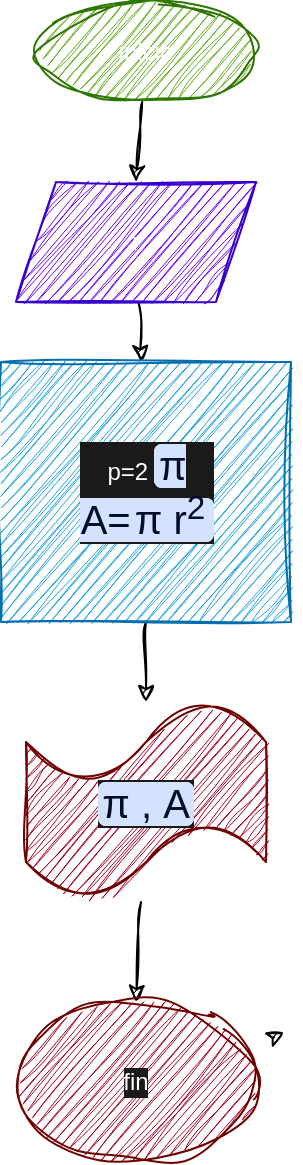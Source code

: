 <mxfile>
    <diagram id="FUj3ZECicAInpiTaciuQ" name="Página-1">
        <mxGraphModel dx="832" dy="461" grid="1" gridSize="10" guides="1" tooltips="1" connect="1" arrows="1" fold="1" page="1" pageScale="1" pageWidth="827" pageHeight="1169" math="0" shadow="0">
            <root>
                <mxCell id="0"/>
                <mxCell id="1" parent="0"/>
                <mxCell id="4" style="edgeStyle=none;html=1;entryX=0.5;entryY=0;entryDx=0;entryDy=0;sketch=1;curveFitting=1;jiggle=2;" edge="1" parent="1" source="2" target="3">
                    <mxGeometry relative="1" as="geometry"/>
                </mxCell>
                <mxCell id="2" value="inicio" style="ellipse;whiteSpace=wrap;html=1;strokeColor=#2D7600;fillColor=#60a917;fontColor=#ffffff;shadow=0;sketch=1;curveFitting=1;jiggle=2;" vertex="1" parent="1">
                    <mxGeometry x="390" y="60" width="110" height="50" as="geometry"/>
                </mxCell>
                <mxCell id="6" value="" style="edgeStyle=none;html=1;sketch=1;curveFitting=1;jiggle=2;" edge="1" parent="1" source="3" target="5">
                    <mxGeometry relative="1" as="geometry"/>
                </mxCell>
                <mxCell id="3" value="r" style="shape=parallelogram;perimeter=parallelogramPerimeter;whiteSpace=wrap;html=1;fixedSize=1;strokeColor=#3700CC;fillColor=#6a00ff;fontColor=#ffffff;sketch=1;curveFitting=1;jiggle=2;" vertex="1" parent="1">
                    <mxGeometry x="380" y="150" width="120" height="60" as="geometry"/>
                </mxCell>
                <mxCell id="8" value="" style="edgeStyle=none;html=1;fontColor=#FFFFFF;sketch=1;curveFitting=1;jiggle=2;" edge="1" parent="1" source="5" target="7">
                    <mxGeometry relative="1" as="geometry"/>
                </mxCell>
                <mxCell id="5" value="p=2&amp;nbsp;&lt;span style=&quot;border-radius: 4px; padding: 0px 2px; background: linear-gradient(90deg, rgb(211, 227, 253) 50%, rgba(0, 0, 0, 0) 50%) 0% 0px / 200% 100% no-repeat rgb(255, 255, 255); color: rgb(4, 12, 40); animation: 0.75s cubic-bezier(0.05, 0.7, 0.1, 1) 0.25s 1 normal forwards running highlight; font-family: &amp;quot;Google Sans&amp;quot;, Arial, sans-serif; font-size: 20px; text-align: left;&quot;&gt;π&lt;br&gt;A=&lt;span style=&quot;border-radius: 4px; padding: 0px 2px; background-image: linear-gradient(90deg, rgb(211, 227, 253) 50%, rgba(0, 0, 0, 0) 50%); background-position: 0% 0px; background-size: 200% 100%; background-repeat: no-repeat; background-attachment: initial; background-origin: initial; background-clip: initial; animation: 0.75s cubic-bezier(0.05, 0.7, 0.1, 1) 0.25s 1 normal forwards running highlight;&quot;&gt;π r&lt;sup&gt;2&lt;/sup&gt;&lt;/span&gt;&lt;br&gt;&lt;/span&gt;" style="html=1;labelBackgroundColor=#1A1A1A;fontColor=#ffffff;whiteSpace=wrap;fillColor=#1ba1e2;strokeColor=#006EAF;rounded=0;shadow=0;glass=0;sketch=1;curveFitting=1;jiggle=2;" vertex="1" parent="1">
                    <mxGeometry x="372.5" y="240" width="145" height="130" as="geometry"/>
                </mxCell>
                <mxCell id="12" style="edgeStyle=none;html=1;entryX=0.5;entryY=0;entryDx=0;entryDy=0;fontColor=#FFFFFF;sketch=1;curveFitting=1;jiggle=2;" edge="1" parent="1" source="7" target="11">
                    <mxGeometry relative="1" as="geometry"/>
                </mxCell>
                <mxCell id="7" value="&lt;span style=&quot;border-radius: 4px; padding: 0px 2px; background: linear-gradient(90deg, rgb(211, 227, 253) 50%, rgba(0, 0, 0, 0) 50%) 0% 0px / 200% 100% no-repeat rgb(255, 255, 255); color: rgb(4, 12, 40); animation: 0.75s cubic-bezier(0.05, 0.7, 0.1, 1) 0.25s 1 normal forwards running highlight; font-family: &amp;quot;Google Sans&amp;quot;, Arial, sans-serif; font-size: 20px; text-align: left;&quot;&gt;π , A&lt;/span&gt;" style="shape=tape;whiteSpace=wrap;html=1;fillColor=#a20025;strokeColor=#6F0000;fontColor=#ffffff;labelBackgroundColor=#1A1A1A;rounded=0;shadow=0;glass=0;sketch=1;curveFitting=1;jiggle=2;" vertex="1" parent="1">
                    <mxGeometry x="385" y="410" width="120" height="100" as="geometry"/>
                </mxCell>
                <mxCell id="10" style="edgeStyle=none;html=1;entryX=1.033;entryY=0.375;entryDx=0;entryDy=0;entryPerimeter=0;fontColor=#FFFFFF;sketch=1;curveFitting=1;jiggle=2;" edge="1" parent="1">
                    <mxGeometry relative="1" as="geometry">
                        <mxPoint x="508.972" y="577.628" as="sourcePoint"/>
                        <mxPoint x="513.96" y="575" as="targetPoint"/>
                        <Array as="points"/>
                    </mxGeometry>
                </mxCell>
                <mxCell id="11" value="fin" style="ellipse;whiteSpace=wrap;html=1;rounded=0;shadow=0;glass=0;labelBackgroundColor=#1A1A1A;strokeColor=#6F0000;fontColor=#ffffff;fillColor=#a20025;sketch=1;curveFitting=1;jiggle=2;" vertex="1" parent="1">
                    <mxGeometry x="380" y="560" width="120" height="80" as="geometry"/>
                </mxCell>
            </root>
        </mxGraphModel>
    </diagram>
</mxfile>